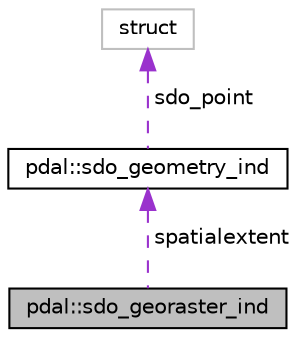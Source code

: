 digraph "pdal::sdo_georaster_ind"
{
  edge [fontname="Helvetica",fontsize="10",labelfontname="Helvetica",labelfontsize="10"];
  node [fontname="Helvetica",fontsize="10",shape=record];
  Node1 [label="pdal::sdo_georaster_ind",height=0.2,width=0.4,color="black", fillcolor="grey75", style="filled", fontcolor="black"];
  Node2 -> Node1 [dir="back",color="darkorchid3",fontsize="10",style="dashed",label=" spatialextent" ,fontname="Helvetica"];
  Node2 [label="pdal::sdo_geometry_ind",height=0.2,width=0.4,color="black", fillcolor="white", style="filled",URL="$namespacepdal.html#structpdal_1_1sdo__geometry__ind"];
  Node3 -> Node2 [dir="back",color="darkorchid3",fontsize="10",style="dashed",label=" sdo_point" ,fontname="Helvetica"];
  Node3 [label="struct",height=0.2,width=0.4,color="grey75", fillcolor="white", style="filled"];
}
